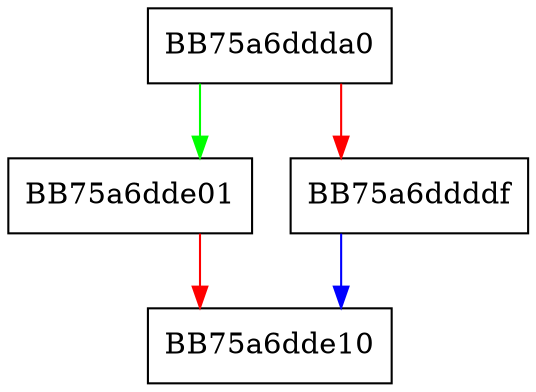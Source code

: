 digraph RpfAPI_realloc {
  node [shape="box"];
  graph [splines=ortho];
  BB75a6ddda0 -> BB75a6dde01 [color="green"];
  BB75a6ddda0 -> BB75a6ddddf [color="red"];
  BB75a6ddddf -> BB75a6dde10 [color="blue"];
  BB75a6dde01 -> BB75a6dde10 [color="red"];
}